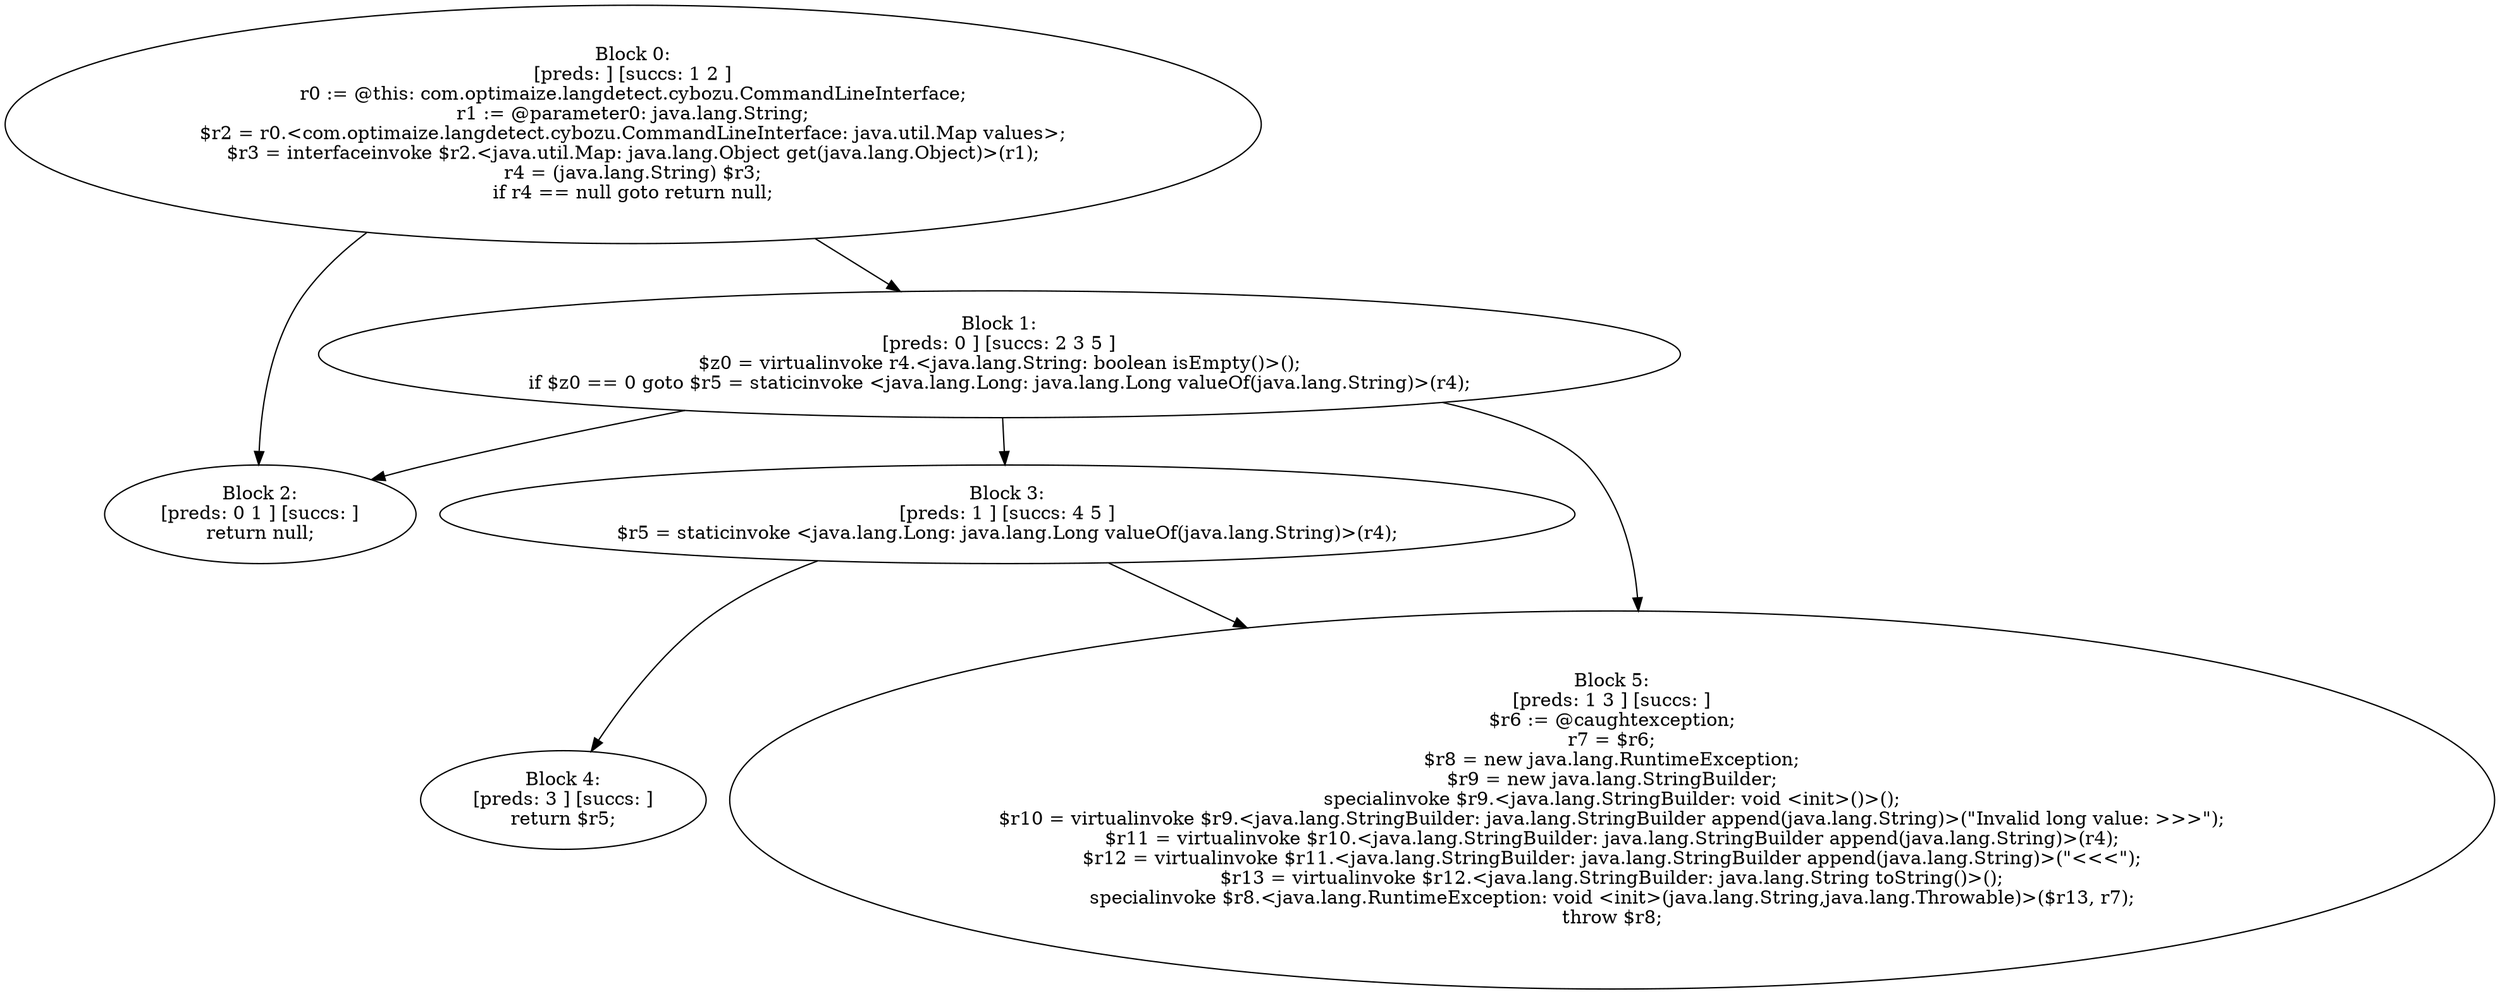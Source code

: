 digraph "unitGraph" {
    "Block 0:
[preds: ] [succs: 1 2 ]
r0 := @this: com.optimaize.langdetect.cybozu.CommandLineInterface;
r1 := @parameter0: java.lang.String;
$r2 = r0.<com.optimaize.langdetect.cybozu.CommandLineInterface: java.util.Map values>;
$r3 = interfaceinvoke $r2.<java.util.Map: java.lang.Object get(java.lang.Object)>(r1);
r4 = (java.lang.String) $r3;
if r4 == null goto return null;
"
    "Block 1:
[preds: 0 ] [succs: 2 3 5 ]
$z0 = virtualinvoke r4.<java.lang.String: boolean isEmpty()>();
if $z0 == 0 goto $r5 = staticinvoke <java.lang.Long: java.lang.Long valueOf(java.lang.String)>(r4);
"
    "Block 2:
[preds: 0 1 ] [succs: ]
return null;
"
    "Block 3:
[preds: 1 ] [succs: 4 5 ]
$r5 = staticinvoke <java.lang.Long: java.lang.Long valueOf(java.lang.String)>(r4);
"
    "Block 4:
[preds: 3 ] [succs: ]
return $r5;
"
    "Block 5:
[preds: 1 3 ] [succs: ]
$r6 := @caughtexception;
r7 = $r6;
$r8 = new java.lang.RuntimeException;
$r9 = new java.lang.StringBuilder;
specialinvoke $r9.<java.lang.StringBuilder: void <init>()>();
$r10 = virtualinvoke $r9.<java.lang.StringBuilder: java.lang.StringBuilder append(java.lang.String)>(\"Invalid long value: >>>\");
$r11 = virtualinvoke $r10.<java.lang.StringBuilder: java.lang.StringBuilder append(java.lang.String)>(r4);
$r12 = virtualinvoke $r11.<java.lang.StringBuilder: java.lang.StringBuilder append(java.lang.String)>(\"<<<\");
$r13 = virtualinvoke $r12.<java.lang.StringBuilder: java.lang.String toString()>();
specialinvoke $r8.<java.lang.RuntimeException: void <init>(java.lang.String,java.lang.Throwable)>($r13, r7);
throw $r8;
"
    "Block 0:
[preds: ] [succs: 1 2 ]
r0 := @this: com.optimaize.langdetect.cybozu.CommandLineInterface;
r1 := @parameter0: java.lang.String;
$r2 = r0.<com.optimaize.langdetect.cybozu.CommandLineInterface: java.util.Map values>;
$r3 = interfaceinvoke $r2.<java.util.Map: java.lang.Object get(java.lang.Object)>(r1);
r4 = (java.lang.String) $r3;
if r4 == null goto return null;
"->"Block 1:
[preds: 0 ] [succs: 2 3 5 ]
$z0 = virtualinvoke r4.<java.lang.String: boolean isEmpty()>();
if $z0 == 0 goto $r5 = staticinvoke <java.lang.Long: java.lang.Long valueOf(java.lang.String)>(r4);
";
    "Block 0:
[preds: ] [succs: 1 2 ]
r0 := @this: com.optimaize.langdetect.cybozu.CommandLineInterface;
r1 := @parameter0: java.lang.String;
$r2 = r0.<com.optimaize.langdetect.cybozu.CommandLineInterface: java.util.Map values>;
$r3 = interfaceinvoke $r2.<java.util.Map: java.lang.Object get(java.lang.Object)>(r1);
r4 = (java.lang.String) $r3;
if r4 == null goto return null;
"->"Block 2:
[preds: 0 1 ] [succs: ]
return null;
";
    "Block 1:
[preds: 0 ] [succs: 2 3 5 ]
$z0 = virtualinvoke r4.<java.lang.String: boolean isEmpty()>();
if $z0 == 0 goto $r5 = staticinvoke <java.lang.Long: java.lang.Long valueOf(java.lang.String)>(r4);
"->"Block 2:
[preds: 0 1 ] [succs: ]
return null;
";
    "Block 1:
[preds: 0 ] [succs: 2 3 5 ]
$z0 = virtualinvoke r4.<java.lang.String: boolean isEmpty()>();
if $z0 == 0 goto $r5 = staticinvoke <java.lang.Long: java.lang.Long valueOf(java.lang.String)>(r4);
"->"Block 3:
[preds: 1 ] [succs: 4 5 ]
$r5 = staticinvoke <java.lang.Long: java.lang.Long valueOf(java.lang.String)>(r4);
";
    "Block 1:
[preds: 0 ] [succs: 2 3 5 ]
$z0 = virtualinvoke r4.<java.lang.String: boolean isEmpty()>();
if $z0 == 0 goto $r5 = staticinvoke <java.lang.Long: java.lang.Long valueOf(java.lang.String)>(r4);
"->"Block 5:
[preds: 1 3 ] [succs: ]
$r6 := @caughtexception;
r7 = $r6;
$r8 = new java.lang.RuntimeException;
$r9 = new java.lang.StringBuilder;
specialinvoke $r9.<java.lang.StringBuilder: void <init>()>();
$r10 = virtualinvoke $r9.<java.lang.StringBuilder: java.lang.StringBuilder append(java.lang.String)>(\"Invalid long value: >>>\");
$r11 = virtualinvoke $r10.<java.lang.StringBuilder: java.lang.StringBuilder append(java.lang.String)>(r4);
$r12 = virtualinvoke $r11.<java.lang.StringBuilder: java.lang.StringBuilder append(java.lang.String)>(\"<<<\");
$r13 = virtualinvoke $r12.<java.lang.StringBuilder: java.lang.String toString()>();
specialinvoke $r8.<java.lang.RuntimeException: void <init>(java.lang.String,java.lang.Throwable)>($r13, r7);
throw $r8;
";
    "Block 3:
[preds: 1 ] [succs: 4 5 ]
$r5 = staticinvoke <java.lang.Long: java.lang.Long valueOf(java.lang.String)>(r4);
"->"Block 4:
[preds: 3 ] [succs: ]
return $r5;
";
    "Block 3:
[preds: 1 ] [succs: 4 5 ]
$r5 = staticinvoke <java.lang.Long: java.lang.Long valueOf(java.lang.String)>(r4);
"->"Block 5:
[preds: 1 3 ] [succs: ]
$r6 := @caughtexception;
r7 = $r6;
$r8 = new java.lang.RuntimeException;
$r9 = new java.lang.StringBuilder;
specialinvoke $r9.<java.lang.StringBuilder: void <init>()>();
$r10 = virtualinvoke $r9.<java.lang.StringBuilder: java.lang.StringBuilder append(java.lang.String)>(\"Invalid long value: >>>\");
$r11 = virtualinvoke $r10.<java.lang.StringBuilder: java.lang.StringBuilder append(java.lang.String)>(r4);
$r12 = virtualinvoke $r11.<java.lang.StringBuilder: java.lang.StringBuilder append(java.lang.String)>(\"<<<\");
$r13 = virtualinvoke $r12.<java.lang.StringBuilder: java.lang.String toString()>();
specialinvoke $r8.<java.lang.RuntimeException: void <init>(java.lang.String,java.lang.Throwable)>($r13, r7);
throw $r8;
";
}
